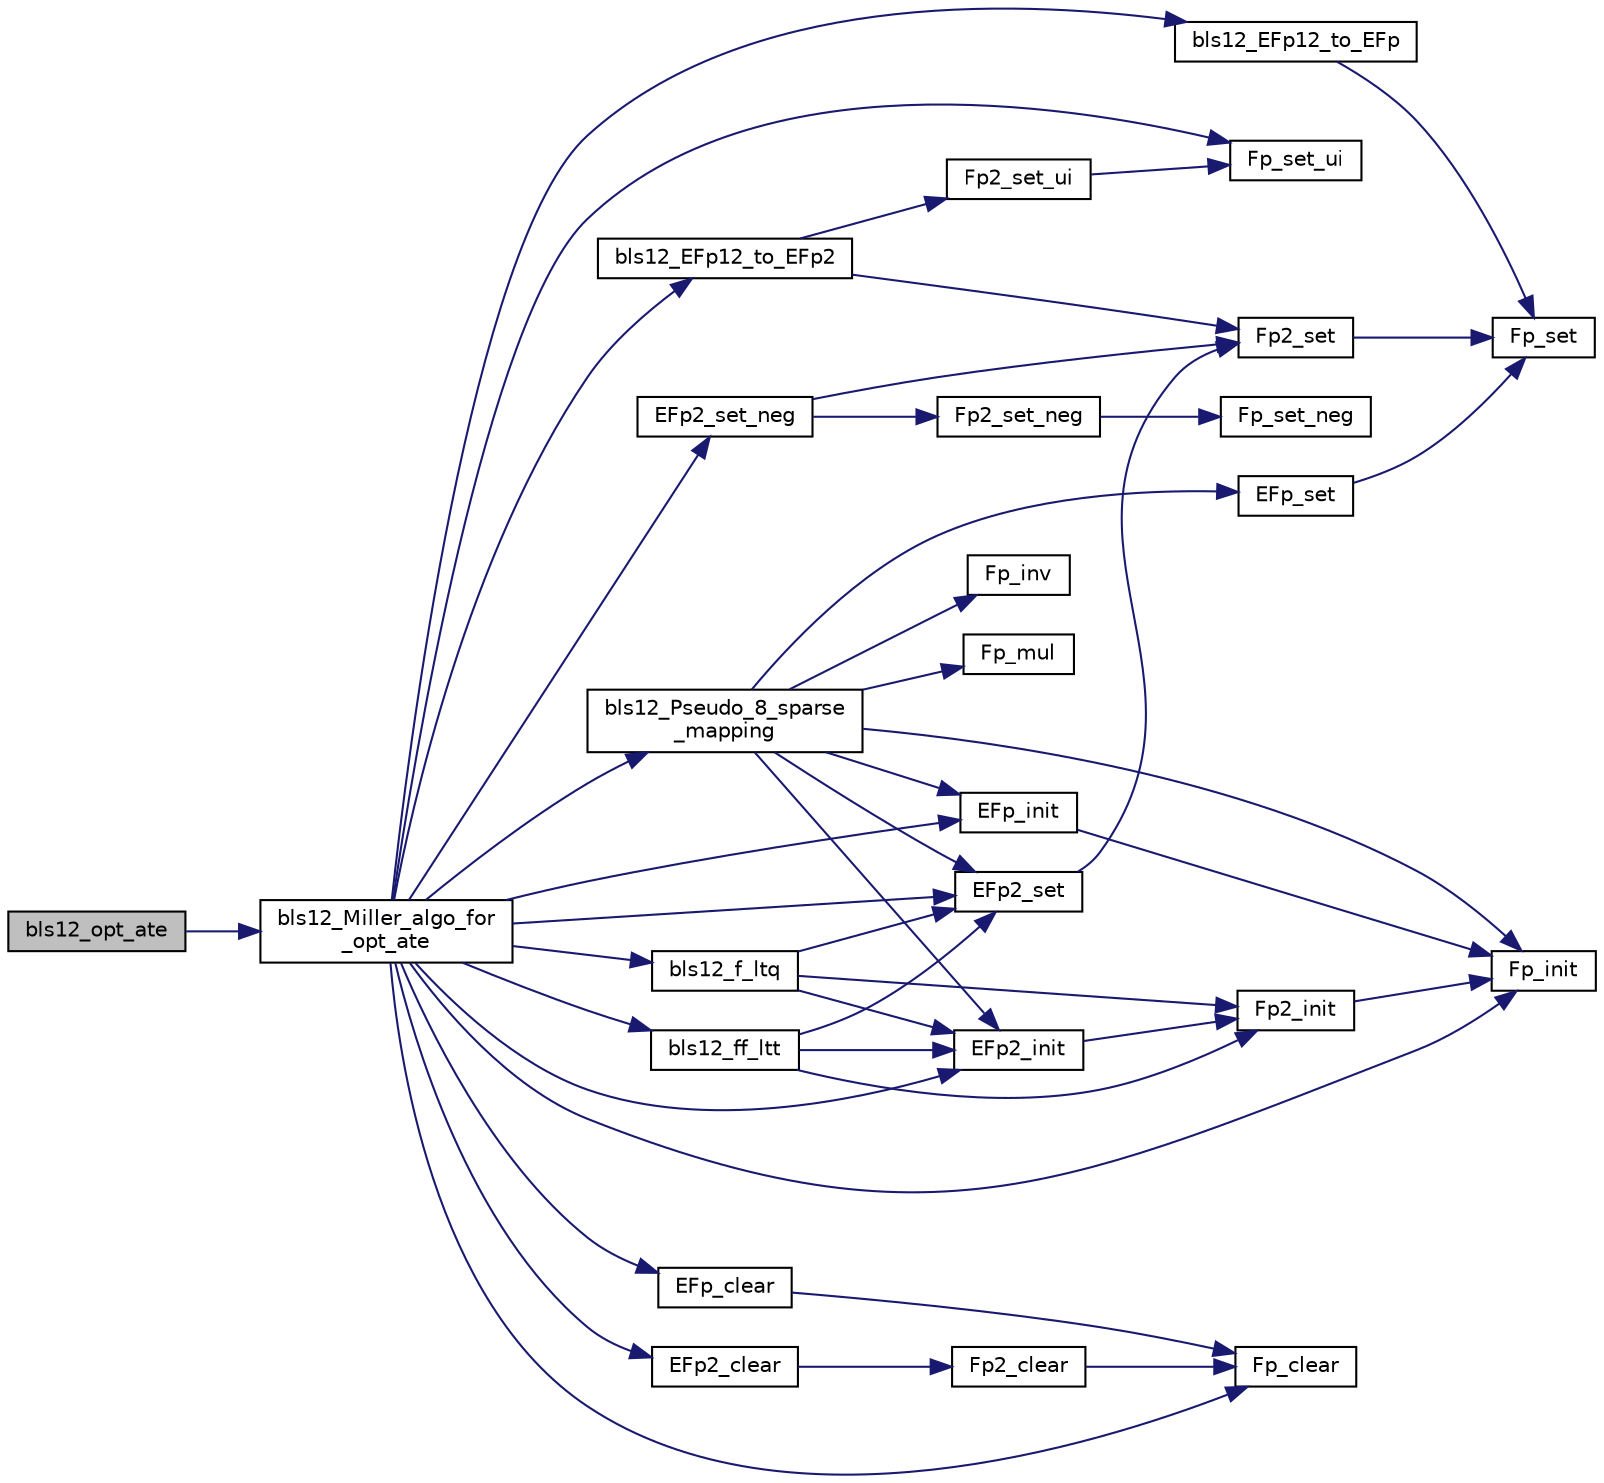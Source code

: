 digraph "bls12_opt_ate"
{
  edge [fontname="Helvetica",fontsize="10",labelfontname="Helvetica",labelfontsize="10"];
  node [fontname="Helvetica",fontsize="10",shape=record];
  rankdir="LR";
  Node0 [label="bls12_opt_ate",height=0.2,width=0.4,color="black", fillcolor="grey75", style="filled", fontcolor="black"];
  Node0 -> Node1 [color="midnightblue",fontsize="10",style="solid",fontname="Helvetica"];
  Node1 [label="bls12_Miller_algo_for\l_opt_ate",height=0.2,width=0.4,color="black", fillcolor="white", style="filled",URL="$bls12__miller__optate_8h.html#a4dd1ea18b9004d2f7dc99fc940dbab12"];
  Node1 -> Node2 [color="midnightblue",fontsize="10",style="solid",fontname="Helvetica"];
  Node2 [label="bls12_EFp12_to_EFp",height=0.2,width=0.4,color="black", fillcolor="white", style="filled",URL="$bls12__twist_8h.html#ab400c20c7379b8092500f351fda16323"];
  Node2 -> Node3 [color="midnightblue",fontsize="10",style="solid",fontname="Helvetica"];
  Node3 [label="Fp_set",height=0.2,width=0.4,color="black", fillcolor="white", style="filled",URL="$bn__fp_8h.html#ab986f83b75086cf6c3f40105c5ae23b8"];
  Node1 -> Node4 [color="midnightblue",fontsize="10",style="solid",fontname="Helvetica"];
  Node4 [label="bls12_EFp12_to_EFp2",height=0.2,width=0.4,color="black", fillcolor="white", style="filled",URL="$bls12__twist_8h.html#a069ee5f353c96be9b1821af349731fe3"];
  Node4 -> Node5 [color="midnightblue",fontsize="10",style="solid",fontname="Helvetica"];
  Node5 [label="Fp2_set_ui",height=0.2,width=0.4,color="black", fillcolor="white", style="filled",URL="$bn__fp2_8h.html#a3508af57369f5bb224b755ef767ed3e3"];
  Node5 -> Node6 [color="midnightblue",fontsize="10",style="solid",fontname="Helvetica"];
  Node6 [label="Fp_set_ui",height=0.2,width=0.4,color="black", fillcolor="white", style="filled",URL="$bn__fp_8h.html#ae0585a806e578512a600d6f65043bd1f"];
  Node4 -> Node7 [color="midnightblue",fontsize="10",style="solid",fontname="Helvetica"];
  Node7 [label="Fp2_set",height=0.2,width=0.4,color="black", fillcolor="white", style="filled",URL="$bn__fp2_8h.html#a7d6f34091363334426c45b9e1ee4503c"];
  Node7 -> Node3 [color="midnightblue",fontsize="10",style="solid",fontname="Helvetica"];
  Node1 -> Node8 [color="midnightblue",fontsize="10",style="solid",fontname="Helvetica"];
  Node8 [label="bls12_f_ltq",height=0.2,width=0.4,color="black", fillcolor="white", style="filled",URL="$bls12__line__ate_8h.html#a052c9a4d331a4f2d9468d3fb4d0d0944"];
  Node8 -> Node9 [color="midnightblue",fontsize="10",style="solid",fontname="Helvetica"];
  Node9 [label="EFp2_init",height=0.2,width=0.4,color="black", fillcolor="white", style="filled",URL="$bn__efp2_8h.html#aaf4ebcd7da9b58a19626739159b1c468"];
  Node9 -> Node10 [color="midnightblue",fontsize="10",style="solid",fontname="Helvetica"];
  Node10 [label="Fp2_init",height=0.2,width=0.4,color="black", fillcolor="white", style="filled",URL="$bn__fp2_8h.html#a3e3f039eb9b9874e5a4cc30d37f6546c"];
  Node10 -> Node11 [color="midnightblue",fontsize="10",style="solid",fontname="Helvetica"];
  Node11 [label="Fp_init",height=0.2,width=0.4,color="black", fillcolor="white", style="filled",URL="$bn__fp_8h.html#af102c589736284034064b7c2283000cb"];
  Node8 -> Node12 [color="midnightblue",fontsize="10",style="solid",fontname="Helvetica"];
  Node12 [label="EFp2_set",height=0.2,width=0.4,color="black", fillcolor="white", style="filled",URL="$bn__efp2_8h.html#ab9ebc9caf2c47493f224e70b99d26cba"];
  Node12 -> Node7 [color="midnightblue",fontsize="10",style="solid",fontname="Helvetica"];
  Node8 -> Node10 [color="midnightblue",fontsize="10",style="solid",fontname="Helvetica"];
  Node1 -> Node13 [color="midnightblue",fontsize="10",style="solid",fontname="Helvetica"];
  Node13 [label="bls12_ff_ltt",height=0.2,width=0.4,color="black", fillcolor="white", style="filled",URL="$bls12__line__ate_8h.html#aef224b31d737d02e09b87597a9aa8664"];
  Node13 -> Node9 [color="midnightblue",fontsize="10",style="solid",fontname="Helvetica"];
  Node13 -> Node12 [color="midnightblue",fontsize="10",style="solid",fontname="Helvetica"];
  Node13 -> Node10 [color="midnightblue",fontsize="10",style="solid",fontname="Helvetica"];
  Node1 -> Node14 [color="midnightblue",fontsize="10",style="solid",fontname="Helvetica"];
  Node14 [label="bls12_Pseudo_8_sparse\l_mapping",height=0.2,width=0.4,color="black", fillcolor="white", style="filled",URL="$bls12__p8sparse_8h.html#a8d0191550910276d37cdc20f1f11d3d7"];
  Node14 -> Node9 [color="midnightblue",fontsize="10",style="solid",fontname="Helvetica"];
  Node14 -> Node12 [color="midnightblue",fontsize="10",style="solid",fontname="Helvetica"];
  Node14 -> Node15 [color="midnightblue",fontsize="10",style="solid",fontname="Helvetica"];
  Node15 [label="EFp_init",height=0.2,width=0.4,color="black", fillcolor="white", style="filled",URL="$bn__efp_8h.html#a2b1c0fe61a09134e31640f1565a48ed1"];
  Node15 -> Node11 [color="midnightblue",fontsize="10",style="solid",fontname="Helvetica"];
  Node14 -> Node16 [color="midnightblue",fontsize="10",style="solid",fontname="Helvetica"];
  Node16 [label="EFp_set",height=0.2,width=0.4,color="black", fillcolor="white", style="filled",URL="$bn__efp_8h.html#abb438750cc5bfec2da8cd2f3863a985f"];
  Node16 -> Node3 [color="midnightblue",fontsize="10",style="solid",fontname="Helvetica"];
  Node14 -> Node11 [color="midnightblue",fontsize="10",style="solid",fontname="Helvetica"];
  Node14 -> Node17 [color="midnightblue",fontsize="10",style="solid",fontname="Helvetica"];
  Node17 [label="Fp_inv",height=0.2,width=0.4,color="black", fillcolor="white", style="filled",URL="$bn__fp_8h.html#aed138c92bbb10803bffd0f8eb0c090ce"];
  Node14 -> Node18 [color="midnightblue",fontsize="10",style="solid",fontname="Helvetica"];
  Node18 [label="Fp_mul",height=0.2,width=0.4,color="black", fillcolor="white", style="filled",URL="$bn__fp_8h.html#a880fb156a0cc84e3483d481f9f22784e"];
  Node1 -> Node19 [color="midnightblue",fontsize="10",style="solid",fontname="Helvetica"];
  Node19 [label="EFp2_clear",height=0.2,width=0.4,color="black", fillcolor="white", style="filled",URL="$bn__efp2_8h.html#a2fab68f8328464d8a3d32f6127e3de47"];
  Node19 -> Node20 [color="midnightblue",fontsize="10",style="solid",fontname="Helvetica"];
  Node20 [label="Fp2_clear",height=0.2,width=0.4,color="black", fillcolor="white", style="filled",URL="$bn__fp2_8h.html#ad8fa15596936c4fecfb26dc0d702ad22"];
  Node20 -> Node21 [color="midnightblue",fontsize="10",style="solid",fontname="Helvetica"];
  Node21 [label="Fp_clear",height=0.2,width=0.4,color="black", fillcolor="white", style="filled",URL="$bn__fp_8h.html#a8020d216e590f1a4e3ed197dac0920fc"];
  Node1 -> Node9 [color="midnightblue",fontsize="10",style="solid",fontname="Helvetica"];
  Node1 -> Node12 [color="midnightblue",fontsize="10",style="solid",fontname="Helvetica"];
  Node1 -> Node22 [color="midnightblue",fontsize="10",style="solid",fontname="Helvetica"];
  Node22 [label="EFp2_set_neg",height=0.2,width=0.4,color="black", fillcolor="white", style="filled",URL="$bn__efp2_8h.html#a9dec6dd06434dcf90206232bd085146d"];
  Node22 -> Node7 [color="midnightblue",fontsize="10",style="solid",fontname="Helvetica"];
  Node22 -> Node23 [color="midnightblue",fontsize="10",style="solid",fontname="Helvetica"];
  Node23 [label="Fp2_set_neg",height=0.2,width=0.4,color="black", fillcolor="white", style="filled",URL="$bn__fp2_8h.html#a25739bf2bf574fc064ae84f9527e948e"];
  Node23 -> Node24 [color="midnightblue",fontsize="10",style="solid",fontname="Helvetica"];
  Node24 [label="Fp_set_neg",height=0.2,width=0.4,color="black", fillcolor="white", style="filled",URL="$bn__fp_8h.html#ab8ccba7d599eda4d0cd9e34b09fe38e6"];
  Node1 -> Node25 [color="midnightblue",fontsize="10",style="solid",fontname="Helvetica"];
  Node25 [label="EFp_clear",height=0.2,width=0.4,color="black", fillcolor="white", style="filled",URL="$bn__efp_8h.html#a8d12aae9ceed0cf06fffc1dc2c2aae40"];
  Node25 -> Node21 [color="midnightblue",fontsize="10",style="solid",fontname="Helvetica"];
  Node1 -> Node15 [color="midnightblue",fontsize="10",style="solid",fontname="Helvetica"];
  Node1 -> Node21 [color="midnightblue",fontsize="10",style="solid",fontname="Helvetica"];
  Node1 -> Node11 [color="midnightblue",fontsize="10",style="solid",fontname="Helvetica"];
  Node1 -> Node6 [color="midnightblue",fontsize="10",style="solid",fontname="Helvetica"];
}
